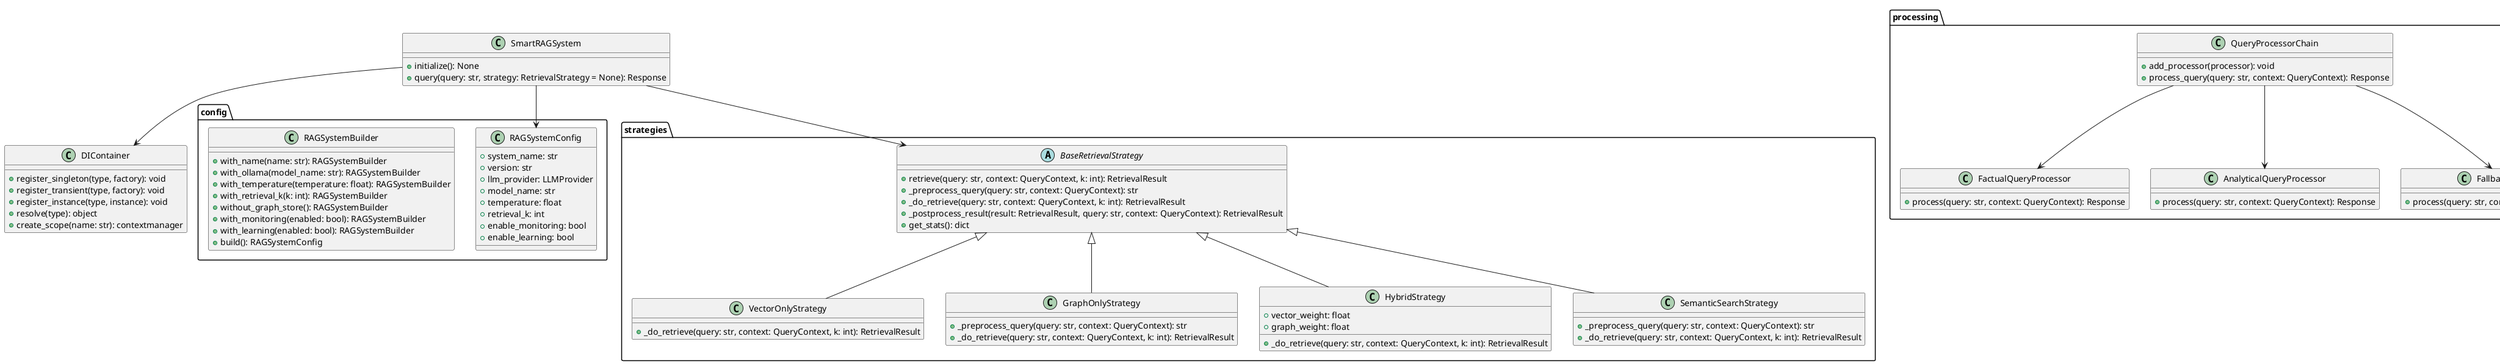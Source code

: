 @startuml
' Class diagram for Smart RAG System (extracted from codebase and tests)

package "config" {
  class RAGSystemConfig {
    +system_name: str
    +version: str
    +llm_provider: LLMProvider
    +model_name: str
    +temperature: float
    +retrieval_k: int
    +enable_monitoring: bool
    +enable_learning: bool
  }

  class RAGSystemBuilder {
    +with_name(name: str): RAGSystemBuilder
    +with_ollama(model_name: str): RAGSystemBuilder
    +with_temperature(temperature: float): RAGSystemBuilder
    +with_retrieval_k(k: int): RAGSystemBuilder
    +without_graph_store(): RAGSystemBuilder
    +with_monitoring(enabled: bool): RAGSystemBuilder
    +with_learning(enabled: bool): RAGSystemBuilder
    +build(): RAGSystemConfig
  }
}

package "strategies" {
  abstract class BaseRetrievalStrategy {
    +retrieve(query: str, context: QueryContext, k: int): RetrievalResult
    +_preprocess_query(query: str, context: QueryContext): str
    +_do_retrieve(query: str, context: QueryContext, k: int): RetrievalResult
    +_postprocess_result(result: RetrievalResult, query: str, context: QueryContext): RetrievalResult
    +get_stats(): dict
  }

  class VectorOnlyStrategy {
    +_do_retrieve(query: str, context: QueryContext, k: int): RetrievalResult
  }

  class GraphOnlyStrategy {
    +_preprocess_query(query: str, context: QueryContext): str
    +_do_retrieve(query: str, context: QueryContext, k: int): RetrievalResult
  }

  class HybridStrategy {
    +_do_retrieve(query: str, context: QueryContext, k: int): RetrievalResult
    +vector_weight: float
    +graph_weight: float
  }

  class SemanticSearchStrategy {
    +_preprocess_query(query: str, context: QueryContext): str
    +_do_retrieve(query: str, context: QueryContext, k: int): RetrievalResult
  }

  BaseRetrievalStrategy <|-- VectorOnlyStrategy
  BaseRetrievalStrategy <|-- GraphOnlyStrategy
  BaseRetrievalStrategy <|-- HybridStrategy
  BaseRetrievalStrategy <|-- SemanticSearchStrategy
}

package "processing" {
  class QueryProcessorChain {
    +add_processor(processor): void
    +process_query(query: str, context: QueryContext): Response
  }

  class FactualQueryProcessor {
    +process(query: str, context: QueryContext): Response
  }

  class AnalyticalQueryProcessor {
    +process(query: str, context: QueryContext): Response
  }

  class FallbackQueryProcessor {
    +process(query: str, context: QueryContext): Response
  }

  QueryProcessorChain --> FactualQueryProcessor
  QueryProcessorChain --> AnalyticalQueryProcessor
  QueryProcessorChain --> FallbackQueryProcessor
}

package "monitoring" {
  class EventManager {
    +subscribe(event: str, observer): void
    +notify(event: str, payload: dict): awaitable
    +get_event_history(limit: int): list
  }

  class PerformanceMonitor {
    +get_metrics(): dict
    +update(event_payload: dict): void
  }

  class MetricsCollector {
    +collect(event_payload: dict): void
  }

  EventManager --> PerformanceMonitor
  EventManager --> MetricsCollector
}

class DIContainer {
  +register_singleton(type, factory): void
  +register_transient(type, factory): void
  +register_instance(type, instance): void
  +resolve(type): object
  +create_scope(name: str): contextmanager
}

class SmartRAGSystem {
  +initialize(): None
  +query(query: str, strategy: RetrievalStrategy = None): Response
}

SmartRAGSystem --> DIContainer
SmartRAGSystem --> RAGSystemConfig
SmartRAGSystem --> BaseRetrievalStrategy

@enduml

